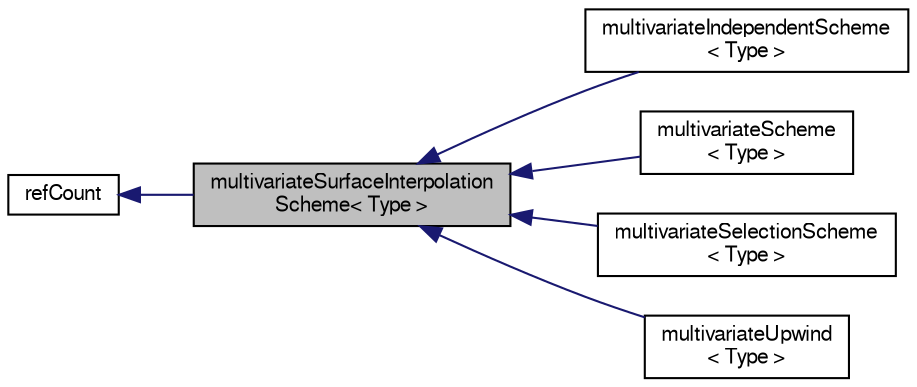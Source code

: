 digraph "multivariateSurfaceInterpolationScheme&lt; Type &gt;"
{
  bgcolor="transparent";
  edge [fontname="FreeSans",fontsize="10",labelfontname="FreeSans",labelfontsize="10"];
  node [fontname="FreeSans",fontsize="10",shape=record];
  rankdir="LR";
  Node0 [label="multivariateSurfaceInterpolation\lScheme\< Type \>",height=0.2,width=0.4,color="black", fillcolor="grey75", style="filled", fontcolor="black"];
  Node1 -> Node0 [dir="back",color="midnightblue",fontsize="10",style="solid",fontname="FreeSans"];
  Node1 [label="refCount",height=0.2,width=0.4,color="black",URL="$a27094.html",tooltip="Reference counter for various OpenFOAM components. "];
  Node0 -> Node2 [dir="back",color="midnightblue",fontsize="10",style="solid",fontname="FreeSans"];
  Node2 [label="multivariateIndependentScheme\l\< Type \>",height=0.2,width=0.4,color="black",URL="$a23098.html",tooltip="Generic multi-variate discretisation scheme class for which any of the NVD, CNVD or NVDV schemes may ..."];
  Node0 -> Node3 [dir="back",color="midnightblue",fontsize="10",style="solid",fontname="FreeSans"];
  Node3 [label="multivariateScheme\l\< Type \>",height=0.2,width=0.4,color="black",URL="$a23102.html",tooltip="Generic multi-variate discretisation scheme class which may be instantiated for any of the NVD..."];
  Node0 -> Node4 [dir="back",color="midnightblue",fontsize="10",style="solid",fontname="FreeSans"];
  Node4 [label="multivariateSelectionScheme\l\< Type \>",height=0.2,width=0.4,color="black",URL="$a23110.html",tooltip="Generic multi-variate discretisation scheme class for which any of the NVD, CNVD or NVDV schemes may ..."];
  Node0 -> Node5 [dir="back",color="midnightblue",fontsize="10",style="solid",fontname="FreeSans"];
  Node5 [label="multivariateUpwind\l\< Type \>",height=0.2,width=0.4,color="black",URL="$a23130.html",tooltip="Upwind-difference form of the multivariate surfaceInterpolationScheme. "];
}
